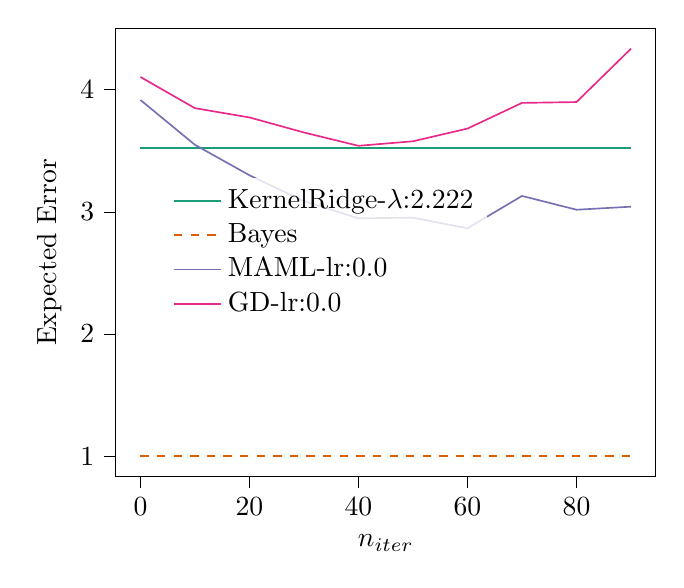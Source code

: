 % This file was created with tikzplotlib v0.10.1.
\begin{tikzpicture}

\definecolor{chocolate217952}{RGB}{217,95,2}
\definecolor{darkcyan27158119}{RGB}{27,158,119}
\definecolor{darkgray176}{RGB}{176,176,176}
\definecolor{deeppink23141138}{RGB}{231,41,138}
\definecolor{lightslategray117112179}{RGB}{117,112,179}

\begin{axis}[
legend cell align={left},
legend style={fill opacity=0.8, draw opacity=1, text opacity=1, at={(0.09,0.5)}, anchor=west, draw=none},
tick align=outside,
tick pos=left,
x grid style={darkgray176},
xlabel={\(\displaystyle n_{iter}\)},
xmin=-4.5, xmax=94.5,
xtick style={color=black},
y grid style={darkgray176},
ylabel={Expected Error},
ymin=0.834, ymax=4.502,
ytick style={color=black}
]
\addplot [semithick, darkcyan27158119]
table {%
0 3.524
10 3.524
20 3.524
30 3.524
40 3.524
50 3.524
60 3.524
70 3.524
80 3.524
90 3.524
};
\addlegendentry{KernelRidge-$\lambda$:2.222}
\addplot [semithick, chocolate217952, dashed]
table {%
0 1.001
10 1.001
20 1.001
30 1.001
40 1.001
50 1.001
60 1.001
70 1.001
80 1.001
90 1.001
};
\addlegendentry{Bayes}
\addplot [semithick, lightslategray117112179]
table {%
0 3.915
10 3.548
20 3.299
30 3.087
40 2.947
50 2.952
60 2.865
70 3.13
80 3.017
90 3.042
};
\addlegendentry{MAML-lr:0.0}
\addplot [semithick, deeppink23141138]
table {%
0 4.103
10 3.848
20 3.772
30 3.649
40 3.54
50 3.577
60 3.681
70 3.891
80 3.898
90 4.335
};
\addlegendentry{GD-lr:0.0}
\end{axis}

\end{tikzpicture}
